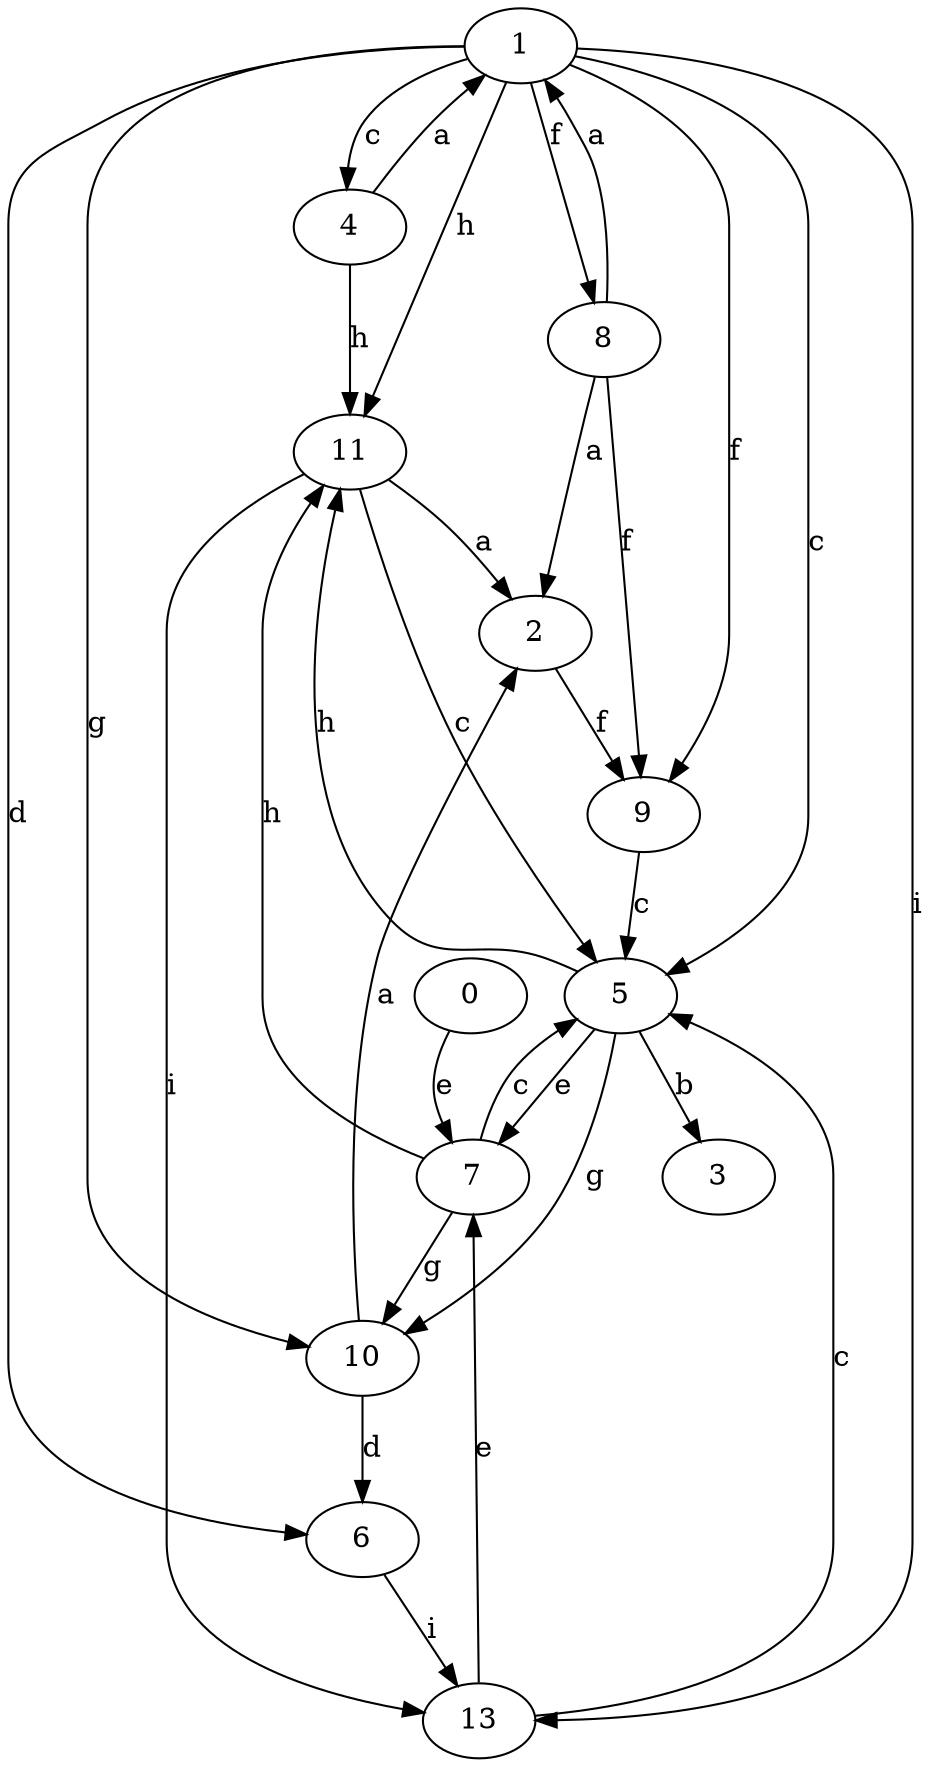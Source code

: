 strict digraph  {
1;
2;
3;
4;
5;
6;
7;
0;
8;
9;
10;
11;
13;
1 -> 4  [label=c];
1 -> 5  [label=c];
1 -> 6  [label=d];
1 -> 8  [label=f];
1 -> 9  [label=f];
1 -> 10  [label=g];
1 -> 11  [label=h];
1 -> 13  [label=i];
2 -> 9  [label=f];
4 -> 1  [label=a];
4 -> 11  [label=h];
5 -> 3  [label=b];
5 -> 7  [label=e];
5 -> 10  [label=g];
5 -> 11  [label=h];
6 -> 13  [label=i];
7 -> 5  [label=c];
7 -> 10  [label=g];
7 -> 11  [label=h];
0 -> 7  [label=e];
8 -> 1  [label=a];
8 -> 2  [label=a];
8 -> 9  [label=f];
9 -> 5  [label=c];
10 -> 2  [label=a];
10 -> 6  [label=d];
11 -> 2  [label=a];
11 -> 5  [label=c];
11 -> 13  [label=i];
13 -> 5  [label=c];
13 -> 7  [label=e];
}
